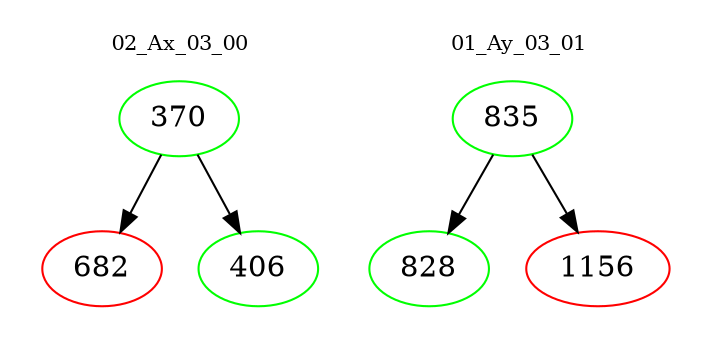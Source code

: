 digraph{
subgraph cluster_0 {
color = white
label = "02_Ax_03_00";
fontsize=10;
T0_370 [label="370", color="green"]
T0_370 -> T0_682 [color="black"]
T0_682 [label="682", color="red"]
T0_370 -> T0_406 [color="black"]
T0_406 [label="406", color="green"]
}
subgraph cluster_1 {
color = white
label = "01_Ay_03_01";
fontsize=10;
T1_835 [label="835", color="green"]
T1_835 -> T1_828 [color="black"]
T1_828 [label="828", color="green"]
T1_835 -> T1_1156 [color="black"]
T1_1156 [label="1156", color="red"]
}
}
